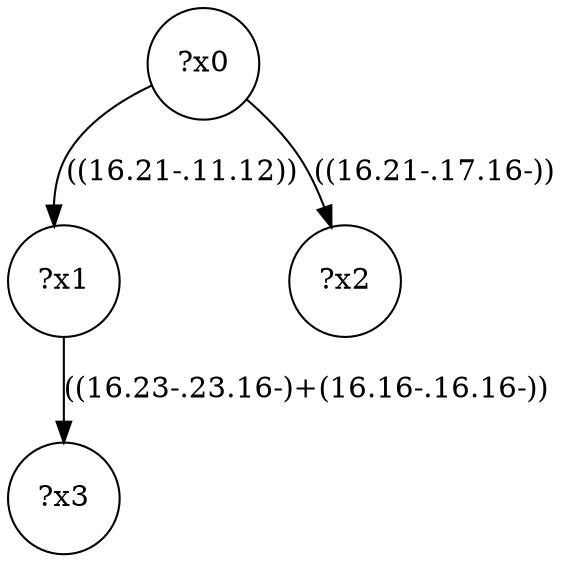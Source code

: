 digraph g {
	x0 [shape=circle, label="?x0"];
	x1 [shape=circle, label="?x1"];
	x0 -> x1 [label="((16.21-.11.12))"];
	x2 [shape=circle, label="?x2"];
	x0 -> x2 [label="((16.21-.17.16-))"];
	x3 [shape=circle, label="?x3"];
	x1 -> x3 [label="((16.23-.23.16-)+(16.16-.16.16-))"];
}
